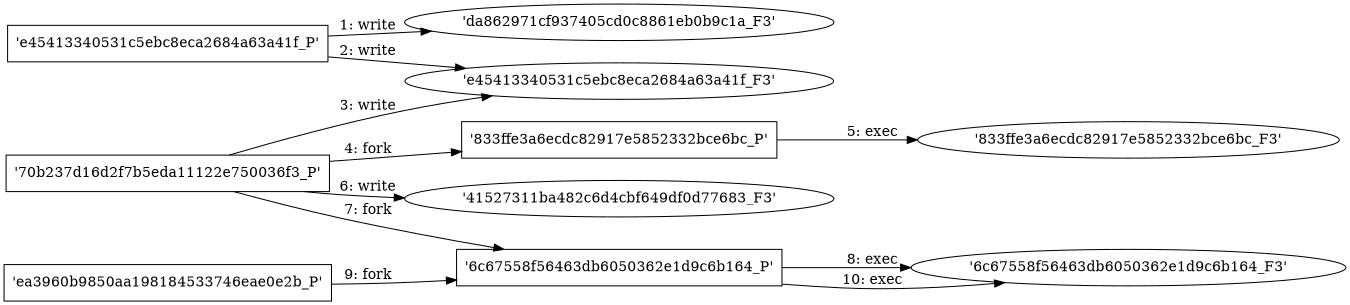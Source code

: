 digraph "D:\Learning\Paper\apt\基于CTI的攻击预警\Dataset\攻击图\ASGfromALLCTI\Discovering Dynamically Loaded API in Visual Basic Binaries.dot" {
rankdir="LR"
size="9"
fixedsize="false"
splines="true"
nodesep=0.3
ranksep=0
fontsize=10
overlap="scalexy"
engine= "neato"
	"'da862971cf937405cd0c8861eb0b9c1a_F3'" [node_type=file shape=ellipse]
	"'e45413340531c5ebc8eca2684a63a41f_P'" [node_type=Process shape=box]
	"'e45413340531c5ebc8eca2684a63a41f_P'" -> "'da862971cf937405cd0c8861eb0b9c1a_F3'" [label="1: write"]
	"'e45413340531c5ebc8eca2684a63a41f_F3'" [node_type=file shape=ellipse]
	"'e45413340531c5ebc8eca2684a63a41f_P'" [node_type=Process shape=box]
	"'e45413340531c5ebc8eca2684a63a41f_P'" -> "'e45413340531c5ebc8eca2684a63a41f_F3'" [label="2: write"]
	"'e45413340531c5ebc8eca2684a63a41f_F3'" [node_type=file shape=ellipse]
	"'70b237d16d2f7b5eda11122e750036f3_P'" [node_type=Process shape=box]
	"'70b237d16d2f7b5eda11122e750036f3_P'" -> "'e45413340531c5ebc8eca2684a63a41f_F3'" [label="3: write"]
	"'70b237d16d2f7b5eda11122e750036f3_P'" [node_type=Process shape=box]
	"'833ffe3a6ecdc82917e5852332bce6bc_P'" [node_type=Process shape=box]
	"'70b237d16d2f7b5eda11122e750036f3_P'" -> "'833ffe3a6ecdc82917e5852332bce6bc_P'" [label="4: fork"]
	"'833ffe3a6ecdc82917e5852332bce6bc_P'" [node_type=Process shape=box]
	"'833ffe3a6ecdc82917e5852332bce6bc_F3'" [node_type=File shape=ellipse]
	"'833ffe3a6ecdc82917e5852332bce6bc_P'" -> "'833ffe3a6ecdc82917e5852332bce6bc_F3'" [label="5: exec"]
	"'41527311ba482c6d4cbf649df0d77683_F3'" [node_type=file shape=ellipse]
	"'70b237d16d2f7b5eda11122e750036f3_P'" [node_type=Process shape=box]
	"'70b237d16d2f7b5eda11122e750036f3_P'" -> "'41527311ba482c6d4cbf649df0d77683_F3'" [label="6: write"]
	"'70b237d16d2f7b5eda11122e750036f3_P'" [node_type=Process shape=box]
	"'6c67558f56463db6050362e1d9c6b164_P'" [node_type=Process shape=box]
	"'70b237d16d2f7b5eda11122e750036f3_P'" -> "'6c67558f56463db6050362e1d9c6b164_P'" [label="7: fork"]
	"'6c67558f56463db6050362e1d9c6b164_P'" [node_type=Process shape=box]
	"'6c67558f56463db6050362e1d9c6b164_F3'" [node_type=File shape=ellipse]
	"'6c67558f56463db6050362e1d9c6b164_P'" -> "'6c67558f56463db6050362e1d9c6b164_F3'" [label="8: exec"]
	"'ea3960b9850aa198184533746eae0e2b_P'" [node_type=Process shape=box]
	"'6c67558f56463db6050362e1d9c6b164_P'" [node_type=Process shape=box]
	"'ea3960b9850aa198184533746eae0e2b_P'" -> "'6c67558f56463db6050362e1d9c6b164_P'" [label="9: fork"]
	"'6c67558f56463db6050362e1d9c6b164_P'" [node_type=Process shape=box]
	"'6c67558f56463db6050362e1d9c6b164_F3'" [node_type=File shape=ellipse]
	"'6c67558f56463db6050362e1d9c6b164_P'" -> "'6c67558f56463db6050362e1d9c6b164_F3'" [label="10: exec"]
}
